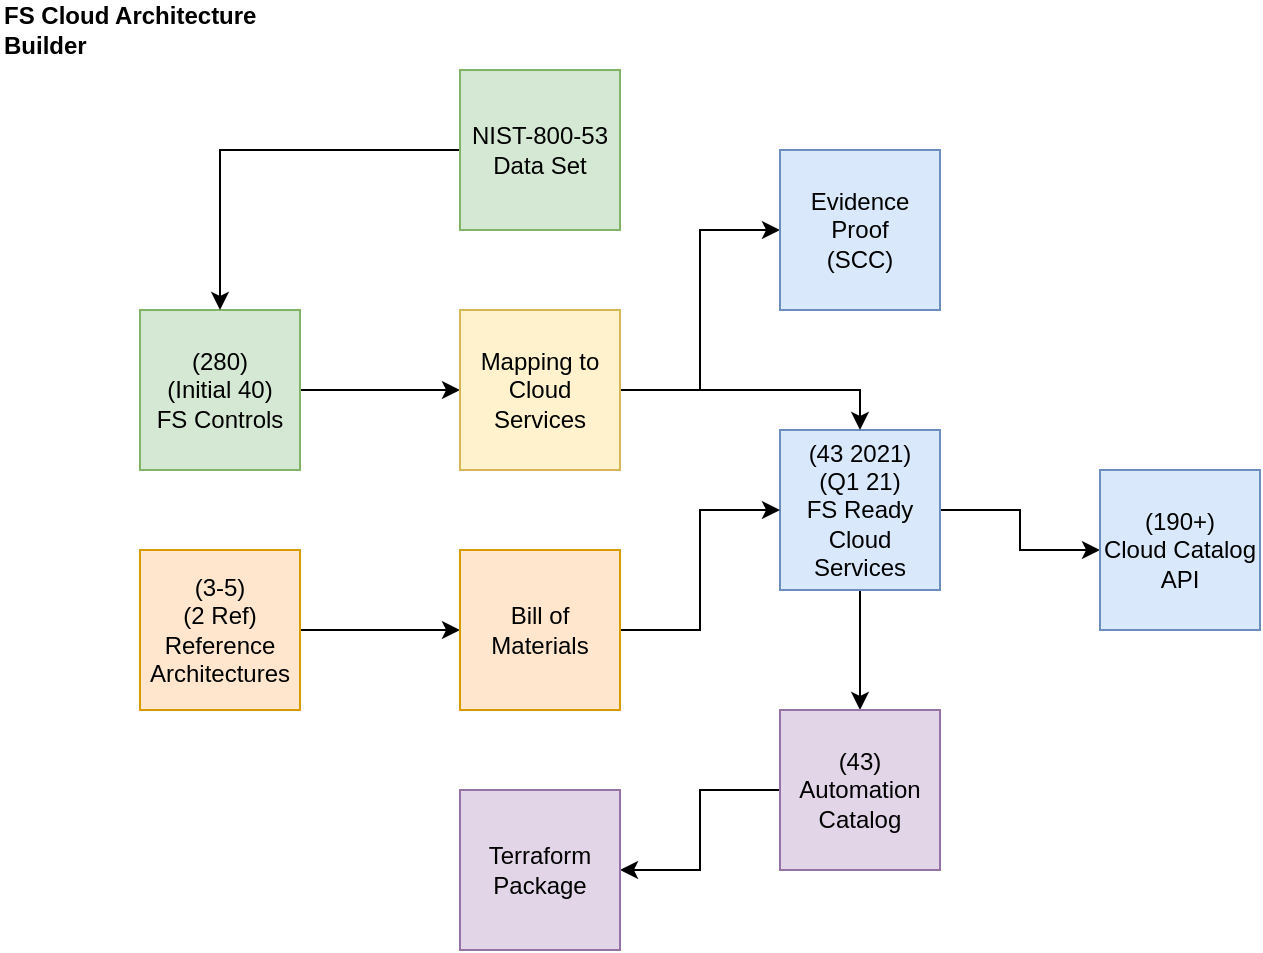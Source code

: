 <mxfile version="13.5.7" type="device"><diagram id="R2NehP78PL_PHXZMHroo" name="Page-1"><mxGraphModel dx="1106" dy="997" grid="1" gridSize="10" guides="1" tooltips="1" connect="1" arrows="1" fold="1" page="1" pageScale="1" pageWidth="850" pageHeight="1100" math="0" shadow="0"><root><mxCell id="0"/><mxCell id="1" parent="0"/><mxCell id="IykY2cJmSTnlpgjwsjTD-16" style="edgeStyle=orthogonalEdgeStyle;rounded=0;orthogonalLoop=1;jettySize=auto;html=1;entryX=0;entryY=0.5;entryDx=0;entryDy=0;" parent="1" source="IykY2cJmSTnlpgjwsjTD-1" target="IykY2cJmSTnlpgjwsjTD-9" edge="1"><mxGeometry relative="1" as="geometry"/></mxCell><mxCell id="IykY2cJmSTnlpgjwsjTD-17" style="edgeStyle=orthogonalEdgeStyle;rounded=0;orthogonalLoop=1;jettySize=auto;html=1;entryX=0.5;entryY=0;entryDx=0;entryDy=0;" parent="1" source="IykY2cJmSTnlpgjwsjTD-1" target="IykY2cJmSTnlpgjwsjTD-11" edge="1"><mxGeometry relative="1" as="geometry"/></mxCell><mxCell id="IykY2cJmSTnlpgjwsjTD-1" value="(43 2021)&lt;br&gt;(Q1 21)&lt;br&gt;FS Ready&lt;br&gt;Cloud Services" style="whiteSpace=wrap;html=1;aspect=fixed;fillColor=#dae8fc;strokeColor=#6c8ebf;" parent="1" vertex="1"><mxGeometry x="440" y="380" width="80" height="80" as="geometry"/></mxCell><mxCell id="IykY2cJmSTnlpgjwsjTD-14" style="edgeStyle=orthogonalEdgeStyle;rounded=0;orthogonalLoop=1;jettySize=auto;html=1;" parent="1" source="IykY2cJmSTnlpgjwsjTD-2" target="IykY2cJmSTnlpgjwsjTD-3" edge="1"><mxGeometry relative="1" as="geometry"/></mxCell><mxCell id="IykY2cJmSTnlpgjwsjTD-2" value="(280)&lt;br&gt;(Initial 40)&lt;br&gt;FS Controls" style="whiteSpace=wrap;html=1;aspect=fixed;fillColor=#d5e8d4;strokeColor=#82b366;" parent="1" vertex="1"><mxGeometry x="120" y="320" width="80" height="80" as="geometry"/></mxCell><mxCell id="IykY2cJmSTnlpgjwsjTD-13" style="edgeStyle=orthogonalEdgeStyle;rounded=0;orthogonalLoop=1;jettySize=auto;html=1;entryX=0.5;entryY=0;entryDx=0;entryDy=0;" parent="1" source="IykY2cJmSTnlpgjwsjTD-3" target="IykY2cJmSTnlpgjwsjTD-1" edge="1"><mxGeometry relative="1" as="geometry"/></mxCell><mxCell id="IxjStGwOCap4BHIkSAPU-2" style="edgeStyle=orthogonalEdgeStyle;rounded=0;orthogonalLoop=1;jettySize=auto;html=1;" parent="1" source="IykY2cJmSTnlpgjwsjTD-3" target="IxjStGwOCap4BHIkSAPU-1" edge="1"><mxGeometry relative="1" as="geometry"/></mxCell><mxCell id="IykY2cJmSTnlpgjwsjTD-3" value="Mapping to Cloud Services" style="whiteSpace=wrap;html=1;aspect=fixed;fillColor=#fff2cc;strokeColor=#d6b656;" parent="1" vertex="1"><mxGeometry x="280" y="320" width="80" height="80" as="geometry"/></mxCell><mxCell id="IykY2cJmSTnlpgjwsjTD-15" style="edgeStyle=orthogonalEdgeStyle;rounded=0;orthogonalLoop=1;jettySize=auto;html=1;entryX=0;entryY=0.5;entryDx=0;entryDy=0;" parent="1" source="IykY2cJmSTnlpgjwsjTD-6" target="IykY2cJmSTnlpgjwsjTD-7" edge="1"><mxGeometry relative="1" as="geometry"/></mxCell><mxCell id="IykY2cJmSTnlpgjwsjTD-6" value="(3-5)&lt;br&gt;(2 Ref)&lt;br&gt;Reference&lt;br&gt;Architectures" style="whiteSpace=wrap;html=1;aspect=fixed;fillColor=#ffe6cc;strokeColor=#d79b00;" parent="1" vertex="1"><mxGeometry x="120" y="440" width="80" height="80" as="geometry"/></mxCell><mxCell id="IykY2cJmSTnlpgjwsjTD-12" style="edgeStyle=orthogonalEdgeStyle;rounded=0;orthogonalLoop=1;jettySize=auto;html=1;entryX=0;entryY=0.5;entryDx=0;entryDy=0;" parent="1" source="IykY2cJmSTnlpgjwsjTD-7" target="IykY2cJmSTnlpgjwsjTD-1" edge="1"><mxGeometry relative="1" as="geometry"/></mxCell><mxCell id="IykY2cJmSTnlpgjwsjTD-7" value="Bill of Materials" style="whiteSpace=wrap;html=1;aspect=fixed;fillColor=#ffe6cc;strokeColor=#d79b00;" parent="1" vertex="1"><mxGeometry x="280" y="440" width="80" height="80" as="geometry"/></mxCell><mxCell id="IykY2cJmSTnlpgjwsjTD-9" value="(190+)&lt;br&gt;Cloud Catalog API" style="whiteSpace=wrap;html=1;aspect=fixed;fillColor=#dae8fc;strokeColor=#6c8ebf;" parent="1" vertex="1"><mxGeometry x="600" y="400" width="80" height="80" as="geometry"/></mxCell><mxCell id="IykY2cJmSTnlpgjwsjTD-19" style="edgeStyle=orthogonalEdgeStyle;rounded=0;orthogonalLoop=1;jettySize=auto;html=1;" parent="1" source="IykY2cJmSTnlpgjwsjTD-11" target="IykY2cJmSTnlpgjwsjTD-18" edge="1"><mxGeometry relative="1" as="geometry"/></mxCell><mxCell id="IykY2cJmSTnlpgjwsjTD-11" value="(43)&lt;br&gt;Automation&lt;br&gt;Catalog" style="whiteSpace=wrap;html=1;aspect=fixed;fillColor=#e1d5e7;strokeColor=#9673a6;" parent="1" vertex="1"><mxGeometry x="440" y="520" width="80" height="80" as="geometry"/></mxCell><mxCell id="IykY2cJmSTnlpgjwsjTD-18" value="Terraform&lt;br&gt;Package" style="whiteSpace=wrap;html=1;aspect=fixed;fillColor=#e1d5e7;strokeColor=#9673a6;" parent="1" vertex="1"><mxGeometry x="280" y="560" width="80" height="80" as="geometry"/></mxCell><mxCell id="IykY2cJmSTnlpgjwsjTD-21" value="FS Cloud Architecture Builder" style="text;html=1;strokeColor=none;fillColor=none;align=left;verticalAlign=middle;whiteSpace=wrap;rounded=0;fontStyle=1;strokeWidth=2;" parent="1" vertex="1"><mxGeometry x="50" y="170" width="160" height="20" as="geometry"/></mxCell><mxCell id="IxjStGwOCap4BHIkSAPU-1" value="Evidence&lt;br&gt;Proof&lt;br&gt;(SCC)" style="whiteSpace=wrap;html=1;aspect=fixed;fillColor=#dae8fc;strokeColor=#6c8ebf;" parent="1" vertex="1"><mxGeometry x="440" y="240" width="80" height="80" as="geometry"/></mxCell><mxCell id="YJwnlGDKlzHaOpyrkkRv-2" style="edgeStyle=orthogonalEdgeStyle;rounded=0;orthogonalLoop=1;jettySize=auto;html=1;" edge="1" parent="1" source="YJwnlGDKlzHaOpyrkkRv-1" target="IykY2cJmSTnlpgjwsjTD-2"><mxGeometry relative="1" as="geometry"/></mxCell><mxCell id="YJwnlGDKlzHaOpyrkkRv-1" value="NIST-800-53&lt;br&gt;Data Set" style="whiteSpace=wrap;html=1;aspect=fixed;fillColor=#d5e8d4;strokeColor=#82b366;" vertex="1" parent="1"><mxGeometry x="280" y="200" width="80" height="80" as="geometry"/></mxCell></root></mxGraphModel></diagram></mxfile>